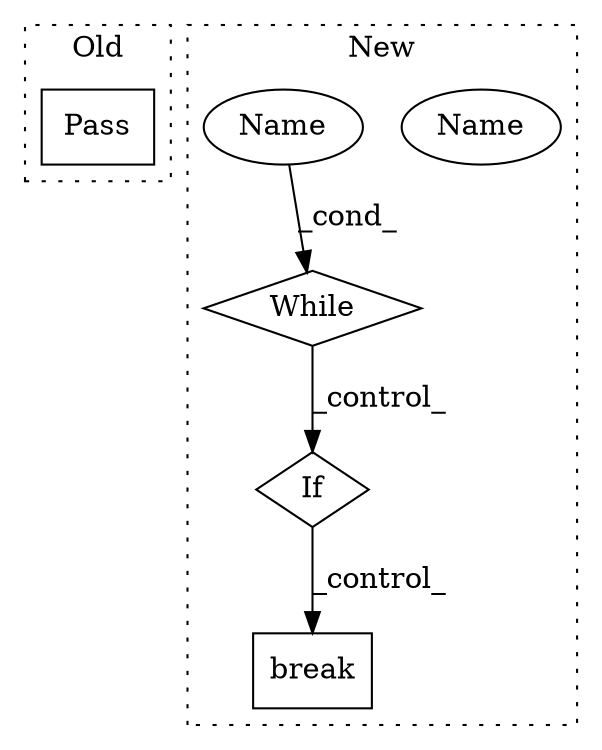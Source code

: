 digraph G {
subgraph cluster0 {
1 [label="Pass" a="62" s="25845" l="4" shape="box"];
label = "Old";
style="dotted";
}
subgraph cluster1 {
2 [label="While" a="52" s="25463,25473" l="6,14" shape="diamond"];
3 [label="If" a="96" s="25531" l="3" shape="diamond"];
4 [label="Name" a="87" s="25469" l="4" shape="ellipse"];
5 [label="break" a="94" s="25637" l="5" shape="box"];
6 [label="Name" a="87" s="25469" l="4" shape="ellipse"];
label = "New";
style="dotted";
}
2 -> 3 [label="_control_"];
3 -> 5 [label="_control_"];
6 -> 2 [label="_cond_"];
}